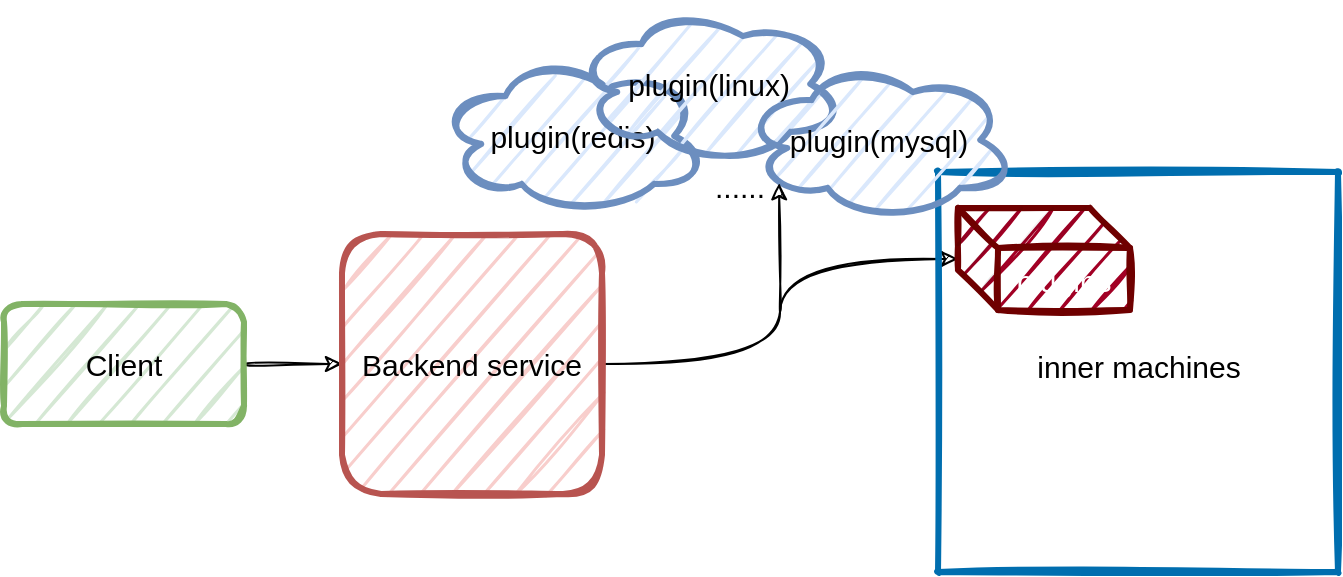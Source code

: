 <mxfile version="20.2.5" type="github">
  <diagram id="hC-IjQVMiCIxiW-yPiq5" name="Page-1">
    <mxGraphModel dx="782" dy="482" grid="0" gridSize="10" guides="1" tooltips="1" connect="1" arrows="1" fold="1" page="1" pageScale="1" pageWidth="1654" pageHeight="2336" math="0" shadow="0">
      <root>
        <mxCell id="0" />
        <mxCell id="1" parent="0" />
        <mxCell id="Xsw3Dskohj3E_546X5E0-4" value="" style="edgeStyle=orthogonalEdgeStyle;rounded=1;orthogonalLoop=1;jettySize=auto;html=1;fontSize=15;curved=1;sketch=1;" edge="1" parent="1" source="Xsw3Dskohj3E_546X5E0-2" target="Xsw3Dskohj3E_546X5E0-3">
          <mxGeometry relative="1" as="geometry" />
        </mxCell>
        <mxCell id="Xsw3Dskohj3E_546X5E0-2" value="Client" style="rounded=1;whiteSpace=wrap;html=1;strokeWidth=3;fontSize=15;fillColor=#d5e8d4;strokeColor=#82b366;sketch=1;" vertex="1" parent="1">
          <mxGeometry x="39" y="253" width="120" height="60" as="geometry" />
        </mxCell>
        <mxCell id="Xsw3Dskohj3E_546X5E0-13" style="edgeStyle=orthogonalEdgeStyle;rounded=1;orthogonalLoop=1;jettySize=auto;html=1;fontSize=15;curved=1;sketch=1;" edge="1" parent="1" source="Xsw3Dskohj3E_546X5E0-3" target="Xsw3Dskohj3E_546X5E0-8">
          <mxGeometry relative="1" as="geometry" />
        </mxCell>
        <mxCell id="Xsw3Dskohj3E_546X5E0-3" value="Backend service" style="whiteSpace=wrap;html=1;aspect=fixed;fontSize=15;strokeWidth=3;fillColor=#f8cecc;strokeColor=#b85450;sketch=1;rounded=1;" vertex="1" parent="1">
          <mxGeometry x="208" y="218" width="130" height="130" as="geometry" />
        </mxCell>
        <mxCell id="Xsw3Dskohj3E_546X5E0-6" value="" style="swimlane;startSize=0;fontSize=15;strokeWidth=3;fillColor=#1ba1e2;fontColor=#ffffff;strokeColor=#006EAF;sketch=1;rounded=1;" vertex="1" parent="1">
          <mxGeometry x="506" y="187" width="200" height="200" as="geometry">
            <mxRectangle x="392" y="152" width="50" height="44" as="alternateBounds" />
          </mxGeometry>
        </mxCell>
        <mxCell id="Xsw3Dskohj3E_546X5E0-7" value="inner machines" style="text;html=1;align=center;verticalAlign=middle;resizable=0;points=[];autosize=1;strokeColor=none;fillColor=none;fontSize=15;sketch=1;rounded=1;" vertex="1" parent="Xsw3Dskohj3E_546X5E0-6">
          <mxGeometry x="40" y="82" width="120" height="30" as="geometry" />
        </mxCell>
        <mxCell id="Xsw3Dskohj3E_546X5E0-8" value="plugins" style="shape=cube;whiteSpace=wrap;html=1;boundedLbl=1;backgroundOutline=1;darkOpacity=0.05;darkOpacity2=0.1;fontSize=15;strokeWidth=3;fillColor=#a20025;strokeColor=#6F0000;fontColor=#ffffff;sketch=1;rounded=1;" vertex="1" parent="Xsw3Dskohj3E_546X5E0-6">
          <mxGeometry x="10" y="18" width="86" height="51" as="geometry" />
        </mxCell>
        <mxCell id="Xsw3Dskohj3E_546X5E0-9" value="plugin(redis)" style="ellipse;shape=cloud;whiteSpace=wrap;html=1;fontSize=15;strokeWidth=3;fillColor=#dae8fc;strokeColor=#6c8ebf;sketch=1;rounded=1;" vertex="1" parent="1">
          <mxGeometry x="256" y="129" width="135" height="80" as="geometry" />
        </mxCell>
        <mxCell id="Xsw3Dskohj3E_546X5E0-10" value="plugin(linux)" style="ellipse;shape=cloud;whiteSpace=wrap;html=1;fontSize=15;strokeWidth=3;fillColor=#dae8fc;strokeColor=#6c8ebf;sketch=1;rounded=1;" vertex="1" parent="1">
          <mxGeometry x="324" y="103" width="135" height="80" as="geometry" />
        </mxCell>
        <mxCell id="Xsw3Dskohj3E_546X5E0-11" value="......" style="text;html=1;strokeColor=none;fillColor=none;align=center;verticalAlign=middle;whiteSpace=wrap;rounded=1;fontSize=15;sketch=1;" vertex="1" parent="1">
          <mxGeometry x="377" y="179" width="60" height="30" as="geometry" />
        </mxCell>
        <mxCell id="Xsw3Dskohj3E_546X5E0-12" value="plugin(mysql)" style="ellipse;shape=cloud;whiteSpace=wrap;html=1;fontSize=15;strokeWidth=3;fillColor=#dae8fc;strokeColor=#6c8ebf;sketch=1;rounded=1;" vertex="1" parent="1">
          <mxGeometry x="409" y="131" width="135" height="80" as="geometry" />
        </mxCell>
        <mxCell id="Xsw3Dskohj3E_546X5E0-14" value="" style="endArrow=classic;html=1;rounded=1;fontSize=15;entryX=0.13;entryY=0.77;entryDx=0;entryDy=0;entryPerimeter=0;curved=1;sketch=1;" edge="1" parent="1" target="Xsw3Dskohj3E_546X5E0-12">
          <mxGeometry width="50" height="50" relative="1" as="geometry">
            <mxPoint x="427" y="257" as="sourcePoint" />
            <mxPoint x="474" y="234" as="targetPoint" />
          </mxGeometry>
        </mxCell>
      </root>
    </mxGraphModel>
  </diagram>
</mxfile>
